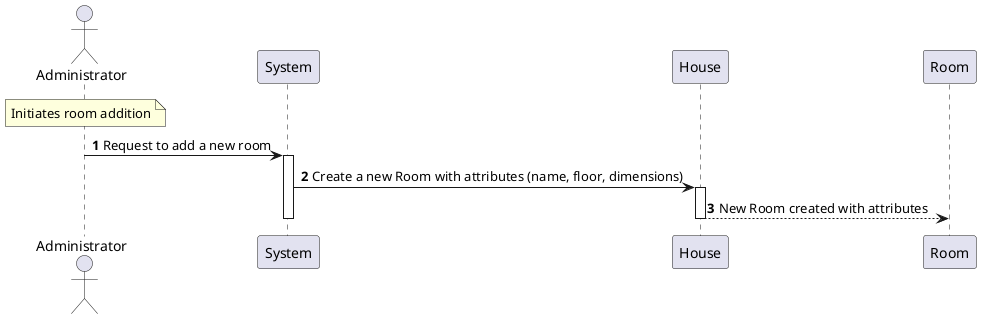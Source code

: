 @startuml

actor Administrator
participant System
participant House
participant Room

note over Administrator: Initiates room addition
autonumber
Administrator -> System: Request to add a new room
activate System

System -> House: Create a new Room with attributes (name, floor, dimensions)
activate House
House --> Room: New Room created with attributes
deactivate House
deactivate System



@enduml